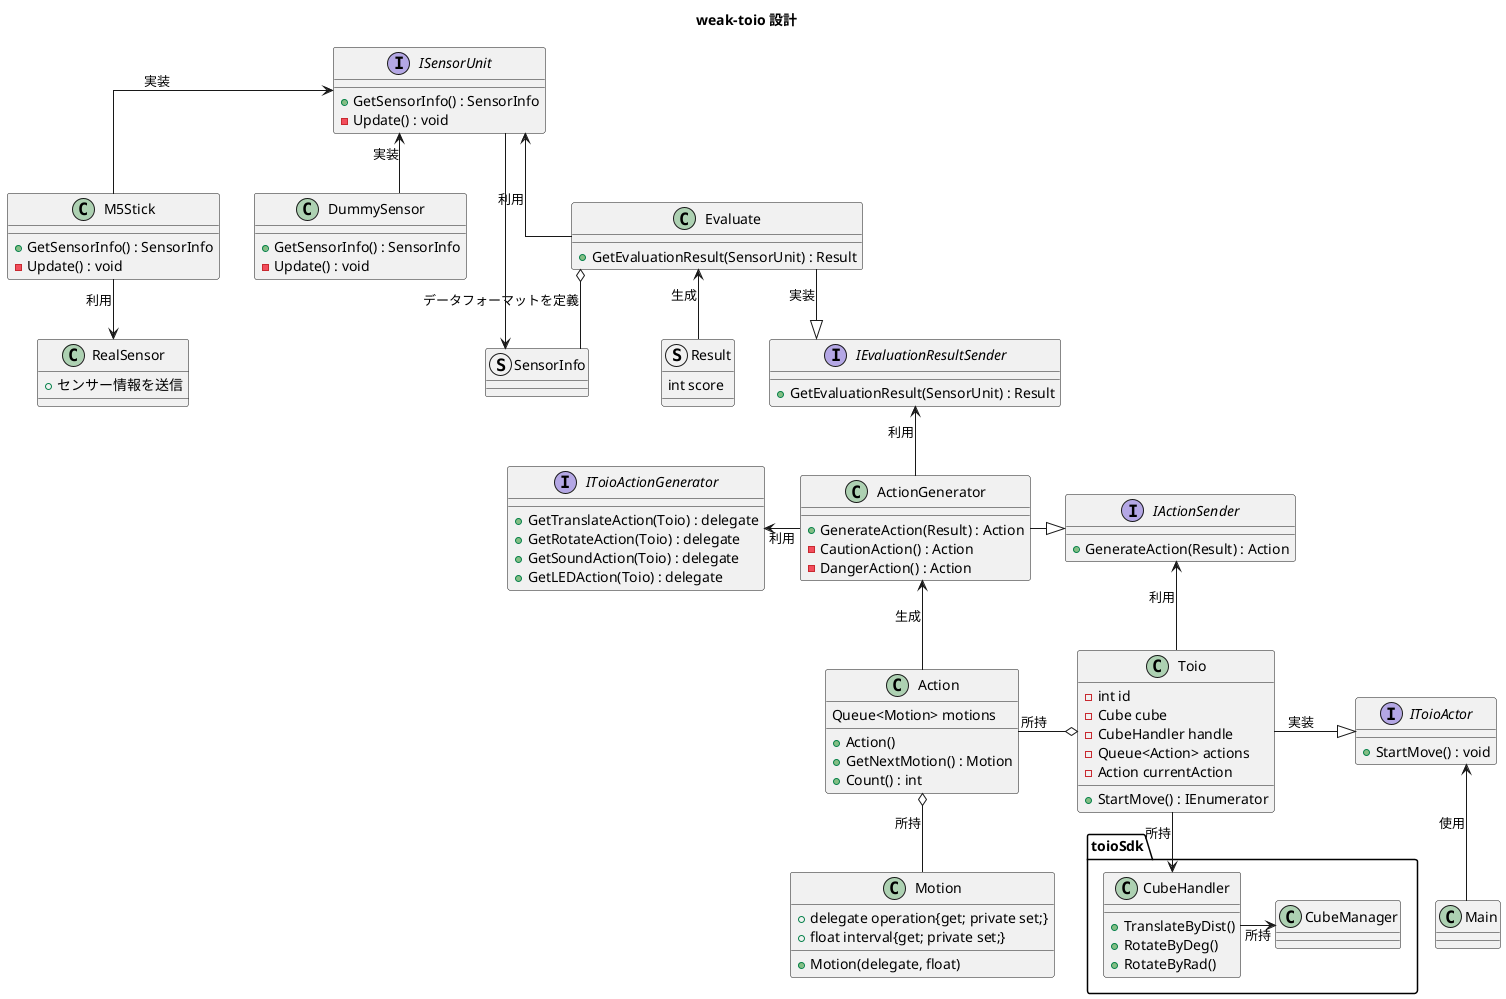 @startuml
title weak-toio 設計
skinparam Linetype ortho

' オブジェクト
class RealSensor{
	+ センサー情報を送信
}
class M5Stick{
	+ GetSensorInfo() : SensorInfo
	- Update() : void
}
class DummySensor{
	+ GetSensorInfo() : SensorInfo
	- Update() : void
}
struct SensorInfo{}

interface ISensorUnit{
	+ GetSensorInfo() : SensorInfo
	- Update() : void
}
class Evaluate{
	+ GetEvaluationResult(SensorUnit) : Result
}
struct Result{
	int score
}

interface IEvaluationResultSender{
	+ GetEvaluationResult(SensorUnit) : Result
}
class ActionGenerator{
	+ GenerateAction(Result) : Action
	- CautionAction() : Action
	- DangerAction() : Action
}
class Action{
	Queue<Motion> motions
	+ Action()
	+ GetNextMotion() : Motion
	+ Count() : int
}
class Motion{
	+ delegate operation{get; private set;}
	+ float interval{get; private set;}
	+ Motion(delegate, float)
}

interface IActionSender{
	+ GenerateAction(Result) : Action
}
class Toio{
	- int id
	- Cube cube
	- CubeHandler handle
	- Queue<Action> actions
	- Action currentAction
	+ StartMove() : IEnumerator
}
interface IToioActionGenerator{
	+ GetTranslateAction(Toio) : delegate
	+ GetRotateAction(Toio) : delegate
	+ GetSoundAction(Toio) : delegate
	+ GetLEDAction(Toio) : delegate
}
package toioSdk{
	class CubeManager
	class CubeHandler{
		+ TranslateByDist()
		+ RotateByDeg()
		+ RotateByRad()
	}
}
interface IToioActor{
	+ StartMove() : void
}

' 関係
ISensorUnit <-- M5Stick : 実装
M5Stick --> RealSensor : 利用
ISensorUnit <-- DummySensor : 実装

ISensorUnit <-- Evaluate : 利用
Evaluate o-- SensorInfo : データフォーマットを定義
ISensorUnit --> SensorInfo
Evaluate <-- Result : 生成

Evaluate --|> IEvaluationResultSender : 実装
IEvaluationResultSender <-- ActionGenerator : 利用
ActionGenerator <-- Action : 生成
Action o-- Motion : 所持
Toio o-left- Action : 所持
IToioActionGenerator <-right- ActionGenerator : 利用

ActionGenerator -|> IActionSender
IActionSender <-- Toio : 利用
Toio --> CubeHandler : 所持
CubeHandler -> CubeManager : 所持
Toio -right--|> IToioActor : 実装
IToioActor <-- Main : 使用

@enduml
